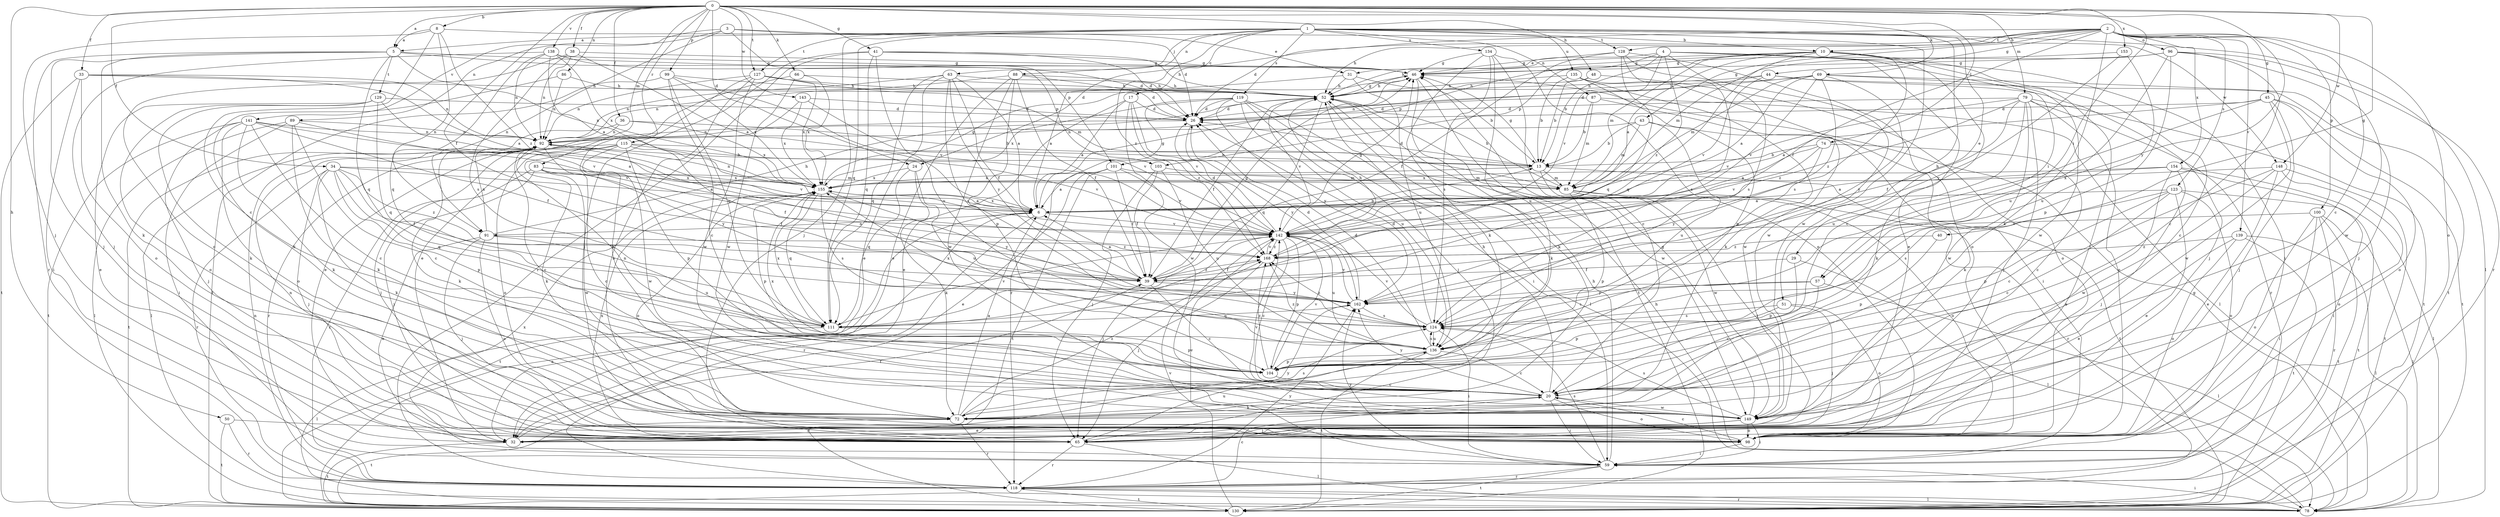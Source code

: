 strict digraph  {
0;
1;
2;
3;
4;
5;
6;
8;
10;
13;
17;
20;
24;
26;
29;
31;
32;
33;
34;
36;
38;
39;
40;
41;
43;
44;
45;
46;
48;
50;
51;
52;
57;
59;
63;
65;
66;
69;
72;
74;
78;
79;
83;
85;
86;
87;
88;
89;
91;
92;
96;
98;
99;
100;
101;
103;
104;
111;
115;
118;
119;
123;
124;
127;
128;
129;
130;
134;
135;
136;
138;
139;
141;
142;
143;
148;
149;
153;
154;
155;
162;
168;
0 -> 5  [label=a];
0 -> 8  [label=b];
0 -> 24  [label=d];
0 -> 33  [label=f];
0 -> 34  [label=f];
0 -> 36  [label=f];
0 -> 38  [label=f];
0 -> 39  [label=f];
0 -> 40  [label=g];
0 -> 41  [label=g];
0 -> 48  [label=h];
0 -> 50  [label=h];
0 -> 57  [label=i];
0 -> 66  [label=k];
0 -> 69  [label=k];
0 -> 74  [label=l];
0 -> 79  [label=m];
0 -> 83  [label=m];
0 -> 86  [label=n];
0 -> 99  [label=p];
0 -> 115  [label=r];
0 -> 127  [label=t];
0 -> 138  [label=v];
0 -> 143  [label=w];
0 -> 148  [label=w];
0 -> 153  [label=x];
0 -> 162  [label=y];
1 -> 5  [label=a];
1 -> 10  [label=b];
1 -> 17  [label=c];
1 -> 29  [label=e];
1 -> 51  [label=h];
1 -> 63  [label=j];
1 -> 65  [label=j];
1 -> 78  [label=l];
1 -> 87  [label=n];
1 -> 88  [label=n];
1 -> 111  [label=q];
1 -> 119  [label=s];
1 -> 127  [label=t];
1 -> 134  [label=u];
1 -> 135  [label=u];
1 -> 148  [label=w];
1 -> 149  [label=w];
1 -> 168  [label=z];
2 -> 10  [label=b];
2 -> 20  [label=c];
2 -> 24  [label=d];
2 -> 26  [label=d];
2 -> 39  [label=f];
2 -> 43  [label=g];
2 -> 44  [label=g];
2 -> 45  [label=g];
2 -> 52  [label=h];
2 -> 72  [label=k];
2 -> 96  [label=o];
2 -> 98  [label=o];
2 -> 100  [label=p];
2 -> 123  [label=s];
2 -> 128  [label=t];
2 -> 139  [label=v];
2 -> 154  [label=x];
3 -> 31  [label=e];
3 -> 89  [label=n];
3 -> 91  [label=n];
3 -> 101  [label=p];
3 -> 128  [label=t];
3 -> 141  [label=v];
4 -> 13  [label=b];
4 -> 31  [label=e];
4 -> 32  [label=e];
4 -> 57  [label=i];
4 -> 59  [label=i];
4 -> 101  [label=p];
4 -> 124  [label=s];
4 -> 142  [label=v];
4 -> 168  [label=z];
5 -> 46  [label=g];
5 -> 65  [label=j];
5 -> 72  [label=k];
5 -> 103  [label=p];
5 -> 111  [label=q];
5 -> 118  [label=r];
5 -> 129  [label=t];
5 -> 155  [label=x];
6 -> 46  [label=g];
6 -> 91  [label=n];
6 -> 118  [label=r];
6 -> 130  [label=t];
6 -> 142  [label=v];
6 -> 155  [label=x];
8 -> 5  [label=a];
8 -> 20  [label=c];
8 -> 26  [label=d];
8 -> 65  [label=j];
8 -> 91  [label=n];
8 -> 168  [label=z];
10 -> 6  [label=a];
10 -> 20  [label=c];
10 -> 46  [label=g];
10 -> 52  [label=h];
10 -> 65  [label=j];
10 -> 85  [label=m];
10 -> 103  [label=p];
10 -> 111  [label=q];
10 -> 124  [label=s];
10 -> 149  [label=w];
13 -> 26  [label=d];
13 -> 46  [label=g];
13 -> 85  [label=m];
13 -> 130  [label=t];
13 -> 149  [label=w];
13 -> 155  [label=x];
17 -> 6  [label=a];
17 -> 26  [label=d];
17 -> 32  [label=e];
17 -> 142  [label=v];
17 -> 149  [label=w];
17 -> 168  [label=z];
20 -> 52  [label=h];
20 -> 59  [label=i];
20 -> 72  [label=k];
20 -> 98  [label=o];
20 -> 149  [label=w];
20 -> 162  [label=y];
24 -> 72  [label=k];
24 -> 111  [label=q];
24 -> 136  [label=u];
24 -> 155  [label=x];
26 -> 92  [label=n];
26 -> 162  [label=y];
29 -> 39  [label=f];
29 -> 78  [label=l];
29 -> 104  [label=p];
31 -> 6  [label=a];
31 -> 13  [label=b];
31 -> 52  [label=h];
31 -> 136  [label=u];
32 -> 39  [label=f];
32 -> 130  [label=t];
32 -> 162  [label=y];
33 -> 6  [label=a];
33 -> 52  [label=h];
33 -> 59  [label=i];
33 -> 92  [label=n];
33 -> 98  [label=o];
33 -> 130  [label=t];
34 -> 6  [label=a];
34 -> 39  [label=f];
34 -> 65  [label=j];
34 -> 72  [label=k];
34 -> 104  [label=p];
34 -> 111  [label=q];
34 -> 118  [label=r];
34 -> 155  [label=x];
34 -> 168  [label=z];
36 -> 13  [label=b];
36 -> 78  [label=l];
36 -> 92  [label=n];
36 -> 155  [label=x];
38 -> 6  [label=a];
38 -> 46  [label=g];
38 -> 92  [label=n];
38 -> 98  [label=o];
38 -> 124  [label=s];
39 -> 6  [label=a];
39 -> 20  [label=c];
39 -> 46  [label=g];
39 -> 162  [label=y];
39 -> 168  [label=z];
40 -> 104  [label=p];
40 -> 168  [label=z];
41 -> 26  [label=d];
41 -> 46  [label=g];
41 -> 52  [label=h];
41 -> 65  [label=j];
41 -> 111  [label=q];
41 -> 118  [label=r];
41 -> 136  [label=u];
43 -> 13  [label=b];
43 -> 72  [label=k];
43 -> 85  [label=m];
43 -> 92  [label=n];
43 -> 136  [label=u];
44 -> 52  [label=h];
44 -> 65  [label=j];
44 -> 92  [label=n];
44 -> 130  [label=t];
44 -> 142  [label=v];
45 -> 6  [label=a];
45 -> 26  [label=d];
45 -> 65  [label=j];
45 -> 98  [label=o];
45 -> 130  [label=t];
45 -> 136  [label=u];
45 -> 149  [label=w];
46 -> 52  [label=h];
46 -> 72  [label=k];
46 -> 130  [label=t];
48 -> 13  [label=b];
48 -> 52  [label=h];
48 -> 98  [label=o];
50 -> 98  [label=o];
50 -> 118  [label=r];
50 -> 130  [label=t];
51 -> 65  [label=j];
51 -> 98  [label=o];
51 -> 104  [label=p];
51 -> 124  [label=s];
52 -> 26  [label=d];
52 -> 39  [label=f];
52 -> 46  [label=g];
52 -> 72  [label=k];
52 -> 111  [label=q];
52 -> 142  [label=v];
52 -> 149  [label=w];
57 -> 20  [label=c];
57 -> 78  [label=l];
57 -> 124  [label=s];
57 -> 162  [label=y];
59 -> 52  [label=h];
59 -> 118  [label=r];
59 -> 124  [label=s];
59 -> 130  [label=t];
59 -> 142  [label=v];
59 -> 155  [label=x];
59 -> 162  [label=y];
63 -> 6  [label=a];
63 -> 32  [label=e];
63 -> 39  [label=f];
63 -> 52  [label=h];
63 -> 92  [label=n];
63 -> 111  [label=q];
63 -> 124  [label=s];
63 -> 162  [label=y];
65 -> 78  [label=l];
65 -> 92  [label=n];
65 -> 118  [label=r];
65 -> 136  [label=u];
65 -> 155  [label=x];
66 -> 32  [label=e];
66 -> 52  [label=h];
66 -> 149  [label=w];
66 -> 155  [label=x];
69 -> 6  [label=a];
69 -> 20  [label=c];
69 -> 26  [label=d];
69 -> 52  [label=h];
69 -> 65  [label=j];
69 -> 85  [label=m];
69 -> 142  [label=v];
69 -> 162  [label=y];
69 -> 168  [label=z];
72 -> 6  [label=a];
72 -> 118  [label=r];
72 -> 124  [label=s];
72 -> 130  [label=t];
72 -> 168  [label=z];
74 -> 6  [label=a];
74 -> 13  [label=b];
74 -> 20  [label=c];
74 -> 142  [label=v];
74 -> 162  [label=y];
78 -> 46  [label=g];
78 -> 52  [label=h];
78 -> 59  [label=i];
78 -> 118  [label=r];
79 -> 26  [label=d];
79 -> 39  [label=f];
79 -> 65  [label=j];
79 -> 72  [label=k];
79 -> 98  [label=o];
79 -> 118  [label=r];
79 -> 130  [label=t];
79 -> 142  [label=v];
79 -> 149  [label=w];
79 -> 168  [label=z];
83 -> 20  [label=c];
83 -> 39  [label=f];
83 -> 65  [label=j];
83 -> 85  [label=m];
83 -> 118  [label=r];
83 -> 149  [label=w];
83 -> 155  [label=x];
85 -> 52  [label=h];
85 -> 65  [label=j];
85 -> 98  [label=o];
85 -> 104  [label=p];
85 -> 118  [label=r];
86 -> 52  [label=h];
86 -> 72  [label=k];
86 -> 92  [label=n];
87 -> 13  [label=b];
87 -> 26  [label=d];
87 -> 59  [label=i];
87 -> 78  [label=l];
87 -> 85  [label=m];
88 -> 26  [label=d];
88 -> 32  [label=e];
88 -> 39  [label=f];
88 -> 52  [label=h];
88 -> 92  [label=n];
88 -> 104  [label=p];
88 -> 149  [label=w];
89 -> 20  [label=c];
89 -> 59  [label=i];
89 -> 72  [label=k];
89 -> 78  [label=l];
89 -> 92  [label=n];
89 -> 142  [label=v];
91 -> 32  [label=e];
91 -> 52  [label=h];
91 -> 65  [label=j];
91 -> 92  [label=n];
91 -> 98  [label=o];
91 -> 136  [label=u];
91 -> 168  [label=z];
92 -> 13  [label=b];
92 -> 20  [label=c];
92 -> 72  [label=k];
92 -> 130  [label=t];
92 -> 142  [label=v];
92 -> 162  [label=y];
96 -> 20  [label=c];
96 -> 46  [label=g];
96 -> 85  [label=m];
96 -> 104  [label=p];
96 -> 118  [label=r];
96 -> 136  [label=u];
96 -> 149  [label=w];
98 -> 20  [label=c];
98 -> 59  [label=i];
99 -> 20  [label=c];
99 -> 52  [label=h];
99 -> 111  [label=q];
99 -> 130  [label=t];
99 -> 142  [label=v];
99 -> 155  [label=x];
100 -> 59  [label=i];
100 -> 78  [label=l];
100 -> 98  [label=o];
100 -> 118  [label=r];
100 -> 130  [label=t];
100 -> 142  [label=v];
101 -> 6  [label=a];
101 -> 32  [label=e];
101 -> 39  [label=f];
101 -> 85  [label=m];
101 -> 130  [label=t];
101 -> 142  [label=v];
103 -> 39  [label=f];
103 -> 65  [label=j];
103 -> 85  [label=m];
103 -> 136  [label=u];
104 -> 20  [label=c];
104 -> 92  [label=n];
104 -> 142  [label=v];
104 -> 155  [label=x];
104 -> 168  [label=z];
111 -> 78  [label=l];
111 -> 104  [label=p];
111 -> 142  [label=v];
111 -> 155  [label=x];
115 -> 13  [label=b];
115 -> 39  [label=f];
115 -> 65  [label=j];
115 -> 72  [label=k];
115 -> 98  [label=o];
115 -> 104  [label=p];
115 -> 118  [label=r];
115 -> 142  [label=v];
115 -> 149  [label=w];
118 -> 20  [label=c];
118 -> 78  [label=l];
118 -> 92  [label=n];
118 -> 130  [label=t];
118 -> 162  [label=y];
119 -> 26  [label=d];
119 -> 59  [label=i];
119 -> 65  [label=j];
119 -> 78  [label=l];
119 -> 118  [label=r];
119 -> 136  [label=u];
119 -> 155  [label=x];
119 -> 162  [label=y];
123 -> 6  [label=a];
123 -> 20  [label=c];
123 -> 32  [label=e];
123 -> 98  [label=o];
123 -> 104  [label=p];
123 -> 124  [label=s];
123 -> 130  [label=t];
124 -> 26  [label=d];
124 -> 59  [label=i];
124 -> 136  [label=u];
124 -> 142  [label=v];
124 -> 155  [label=x];
124 -> 168  [label=z];
127 -> 52  [label=h];
127 -> 72  [label=k];
127 -> 85  [label=m];
127 -> 92  [label=n];
127 -> 98  [label=o];
127 -> 149  [label=w];
127 -> 155  [label=x];
128 -> 39  [label=f];
128 -> 46  [label=g];
128 -> 98  [label=o];
128 -> 111  [label=q];
128 -> 124  [label=s];
128 -> 149  [label=w];
129 -> 26  [label=d];
129 -> 32  [label=e];
129 -> 72  [label=k];
129 -> 98  [label=o];
129 -> 111  [label=q];
129 -> 142  [label=v];
130 -> 6  [label=a];
130 -> 142  [label=v];
134 -> 20  [label=c];
134 -> 46  [label=g];
134 -> 72  [label=k];
134 -> 98  [label=o];
134 -> 124  [label=s];
134 -> 136  [label=u];
135 -> 13  [label=b];
135 -> 52  [label=h];
135 -> 72  [label=k];
135 -> 104  [label=p];
135 -> 149  [label=w];
136 -> 20  [label=c];
136 -> 26  [label=d];
136 -> 104  [label=p];
136 -> 124  [label=s];
136 -> 130  [label=t];
136 -> 168  [label=z];
138 -> 6  [label=a];
138 -> 26  [label=d];
138 -> 46  [label=g];
138 -> 65  [label=j];
138 -> 92  [label=n];
138 -> 111  [label=q];
138 -> 155  [label=x];
139 -> 32  [label=e];
139 -> 78  [label=l];
139 -> 98  [label=o];
139 -> 130  [label=t];
139 -> 168  [label=z];
141 -> 6  [label=a];
141 -> 20  [label=c];
141 -> 39  [label=f];
141 -> 65  [label=j];
141 -> 72  [label=k];
141 -> 92  [label=n];
141 -> 98  [label=o];
141 -> 130  [label=t];
142 -> 13  [label=b];
142 -> 20  [label=c];
142 -> 26  [label=d];
142 -> 46  [label=g];
142 -> 65  [label=j];
142 -> 104  [label=p];
142 -> 136  [label=u];
142 -> 168  [label=z];
143 -> 26  [label=d];
143 -> 32  [label=e];
143 -> 142  [label=v];
143 -> 155  [label=x];
148 -> 20  [label=c];
148 -> 32  [label=e];
148 -> 98  [label=o];
148 -> 130  [label=t];
148 -> 149  [label=w];
148 -> 155  [label=x];
149 -> 32  [label=e];
149 -> 46  [label=g];
149 -> 59  [label=i];
149 -> 65  [label=j];
149 -> 98  [label=o];
149 -> 124  [label=s];
149 -> 142  [label=v];
153 -> 46  [label=g];
153 -> 136  [label=u];
153 -> 162  [label=y];
154 -> 6  [label=a];
154 -> 32  [label=e];
154 -> 59  [label=i];
154 -> 65  [label=j];
154 -> 78  [label=l];
154 -> 155  [label=x];
155 -> 6  [label=a];
155 -> 46  [label=g];
155 -> 92  [label=n];
155 -> 98  [label=o];
155 -> 104  [label=p];
155 -> 111  [label=q];
155 -> 124  [label=s];
155 -> 162  [label=y];
162 -> 26  [label=d];
162 -> 111  [label=q];
162 -> 124  [label=s];
162 -> 142  [label=v];
168 -> 39  [label=f];
168 -> 52  [label=h];
168 -> 65  [label=j];
168 -> 142  [label=v];
}
